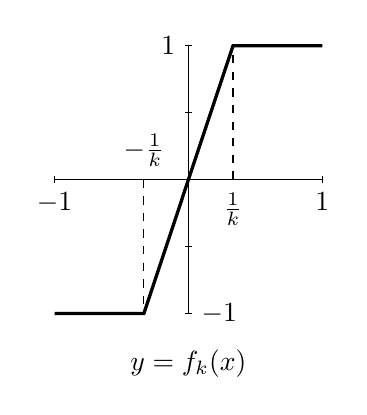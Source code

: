 \begin{tikzpicture}[scale=1.7]
  \draw (-1,0)--(1,0);
  \draw (0,-1)--(0,1);
  \draw[very thick] (-1,-1)--(-.333,-1)--(.333,1)--(1,1);
  \foreach \x in {-0.5, 0.5, -1, 1}{
               \draw[thin] (-.025,\x)--(0.025,\x);
};
  \foreach \x in {-1, 1}{
               \draw[thin] (\x,-0.025)--(\x,0.025);
};

\draw[dashed] (-.333,0) -- (-.333,-1);
\draw[dashed] (.333,0) -- (.333,1);
\draw (0,-1.2) node[below] {$y=f_k(x)$};

\draw (.333,-.025) node[below] {$\frac{1}{k}$};
\draw (1,-.025) node[below] {$1$};
\draw (-.333,.025) node[above] {$-\frac{1}{k}$};
\draw (-1,-.025) node[below] {$-1$};
%\draw (-.025,.5) node[left] {$\frac{1}{2}$};
\draw (-.025,1) node[left] {$1$};
%\draw (.025,-.5) node[right] {$-\frac{1}{2}$};
\draw (.025,-1) node[right] {$-1$};
\end{tikzpicture}
